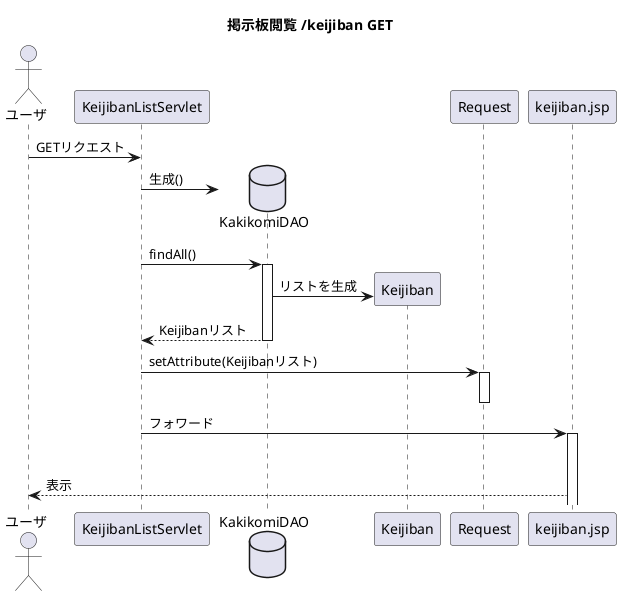 @startuml
title 掲示板閲覧 /keijiban GET
actor ユーザ
participant KeijibanListServlet
database KakikomiDAO
participant Keijiban
participant Request
participant keijiban.jsp

ユーザ -> KeijibanListServlet:GETリクエスト
KeijibanListServlet -> KakikomiDAO**:生成()
KeijibanListServlet -> KakikomiDAO++:findAll()
KakikomiDAO -> Keijiban**:リストを生成
KakikomiDAO --> KeijibanListServlet--:Keijibanリスト
KeijibanListServlet -> Request++:setAttribute(Keijibanリスト)
Request--
KeijibanListServlet -> keijiban.jsp++:フォワード
KeijibanListServlet--
keijiban.jsp --> ユーザ:表示
@enduml
